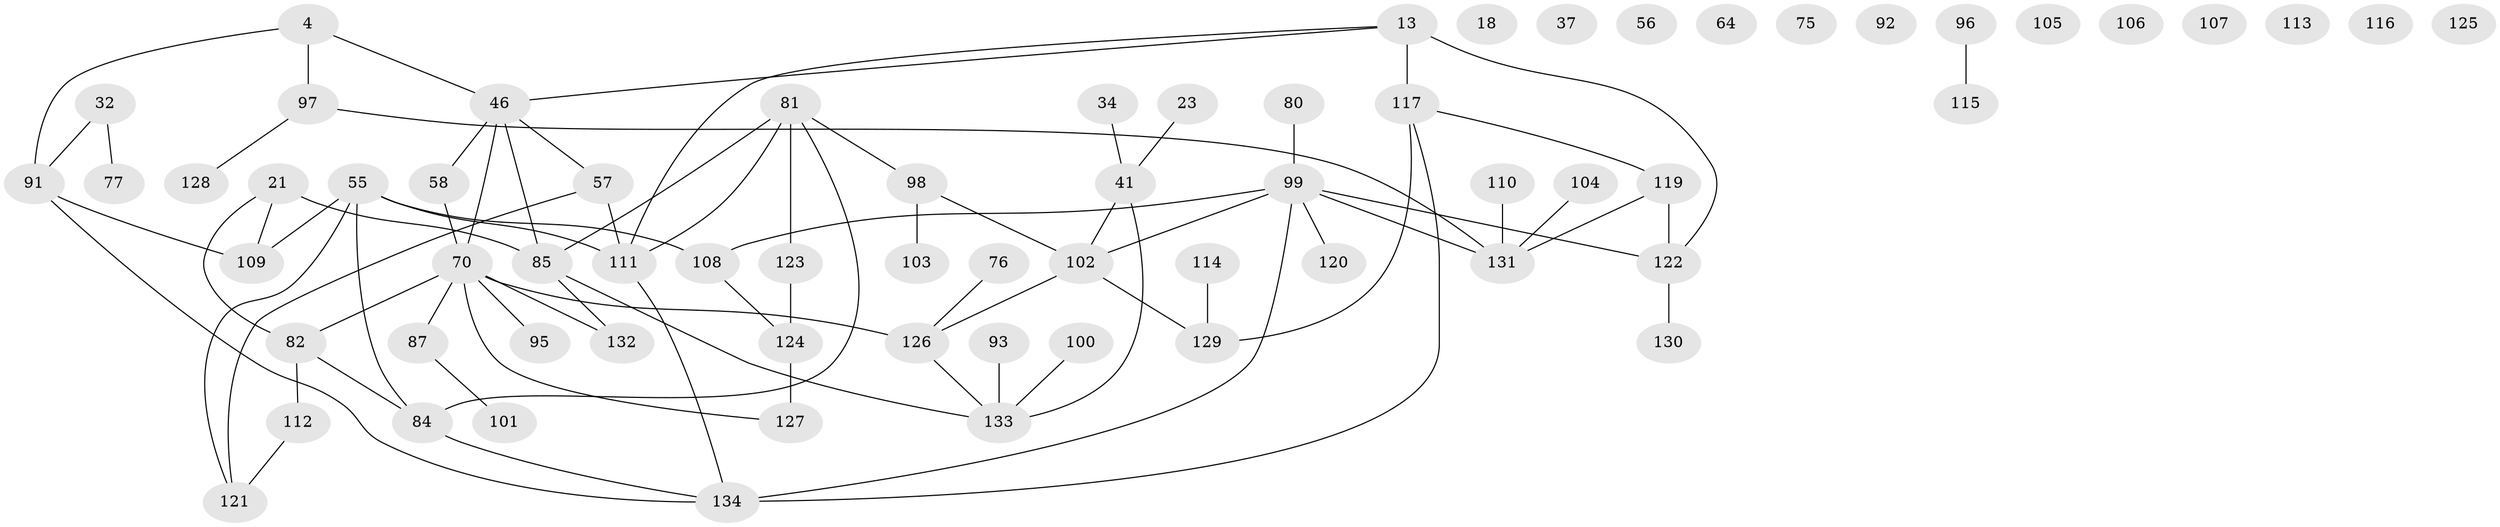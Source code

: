 // original degree distribution, {2: 0.29850746268656714, 1: 0.1791044776119403, 4: 0.12686567164179105, 5: 0.05223880597014925, 3: 0.2462686567164179, 0: 0.08955223880597014, 6: 0.007462686567164179}
// Generated by graph-tools (version 1.1) at 2025/42/03/04/25 21:42:45]
// undirected, 67 vertices, 79 edges
graph export_dot {
graph [start="1"]
  node [color=gray90,style=filled];
  4;
  13;
  18;
  21;
  23;
  32;
  34;
  37;
  41;
  46 [super="+43"];
  55 [super="+30"];
  56;
  57 [super="+11+29+20+6"];
  58;
  64;
  70 [super="+68"];
  75;
  76;
  77;
  80;
  81 [super="+31+72"];
  82;
  84 [super="+50"];
  85 [super="+59+83+73"];
  87;
  91 [super="+19+45"];
  92;
  93;
  95;
  96;
  97 [super="+61"];
  98 [super="+48"];
  99 [super="+2+74+88"];
  100;
  101;
  102 [super="+60+94+40+27"];
  103;
  104;
  105;
  106;
  107;
  108 [super="+47+63"];
  109 [super="+7"];
  110;
  111 [super="+62+69"];
  112;
  113;
  114;
  115;
  116;
  117 [super="+16"];
  119 [super="+90"];
  120;
  121 [super="+42+53+118"];
  122 [super="+10+54+67"];
  123;
  124 [super="+8"];
  125;
  126 [super="+5+9"];
  127;
  128;
  129;
  130;
  131 [super="+89"];
  132;
  133 [super="+3+79"];
  134 [super="+26+1+71+86+52"];
  4 -- 46 [weight=2];
  4 -- 91 [weight=2];
  4 -- 97;
  13 -- 46;
  13 -- 117 [weight=2];
  13 -- 122;
  13 -- 111;
  21 -- 82;
  21 -- 109 [weight=2];
  21 -- 85;
  23 -- 41;
  32 -- 77;
  32 -- 91;
  34 -- 41;
  41 -- 133;
  41 -- 102;
  46 -- 58 [weight=2];
  46 -- 57;
  46 -- 85 [weight=2];
  46 -- 70;
  55 -- 111;
  55 -- 109 [weight=2];
  55 -- 84 [weight=2];
  55 -- 121;
  55 -- 108;
  57 -- 121 [weight=2];
  57 -- 111;
  58 -- 70;
  70 -- 132;
  70 -- 82;
  70 -- 95;
  70 -- 87;
  70 -- 126;
  70 -- 127;
  76 -- 126;
  80 -- 99;
  81 -- 98;
  81 -- 84;
  81 -- 123;
  81 -- 111;
  81 -- 85;
  82 -- 112;
  82 -- 84;
  84 -- 134;
  85 -- 133;
  85 -- 132;
  87 -- 101;
  91 -- 109;
  91 -- 134;
  93 -- 133;
  96 -- 115;
  97 -- 128;
  97 -- 131;
  98 -- 103;
  98 -- 102;
  99 -- 120 [weight=2];
  99 -- 122;
  99 -- 108;
  99 -- 131;
  99 -- 102;
  99 -- 134;
  100 -- 133;
  102 -- 129;
  102 -- 126;
  104 -- 131;
  108 -- 124;
  110 -- 131;
  111 -- 134;
  112 -- 121;
  114 -- 129;
  117 -- 129;
  117 -- 134;
  117 -- 119;
  119 -- 122;
  119 -- 131;
  122 -- 130;
  123 -- 124;
  124 -- 127;
  126 -- 133;
}
